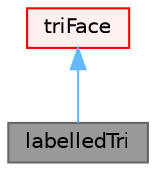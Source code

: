 digraph "labelledTri"
{
 // LATEX_PDF_SIZE
  bgcolor="transparent";
  edge [fontname=Helvetica,fontsize=10,labelfontname=Helvetica,labelfontsize=10];
  node [fontname=Helvetica,fontsize=10,shape=box,height=0.2,width=0.4];
  Node1 [id="Node000001",label="labelledTri",height=0.2,width=0.4,color="gray40", fillcolor="grey60", style="filled", fontcolor="black",tooltip="A triFace with additional (region) index."];
  Node2 -> Node1 [id="edge1_Node000001_Node000002",dir="back",color="steelblue1",style="solid",tooltip=" "];
  Node2 [id="Node000002",label="triFace",height=0.2,width=0.4,color="red", fillcolor="#FFF0F0", style="filled",URL="$classFoam_1_1triFace.html",tooltip="A triangular face using a FixedList of labels corresponding to mesh vertices."];
}
